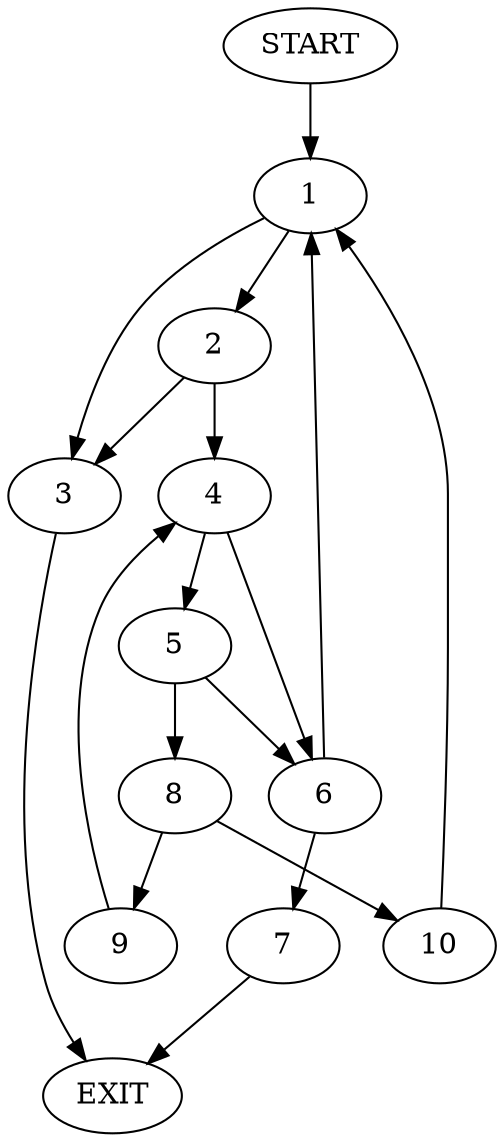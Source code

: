 digraph {
0 [label="START"]
11 [label="EXIT"]
0 -> 1
1 -> 2
1 -> 3
3 -> 11
2 -> 4
2 -> 3
4 -> 5
4 -> 6
6 -> 1
6 -> 7
5 -> 8
5 -> 6
8 -> 9
8 -> 10
7 -> 11
10 -> 1
9 -> 4
}

